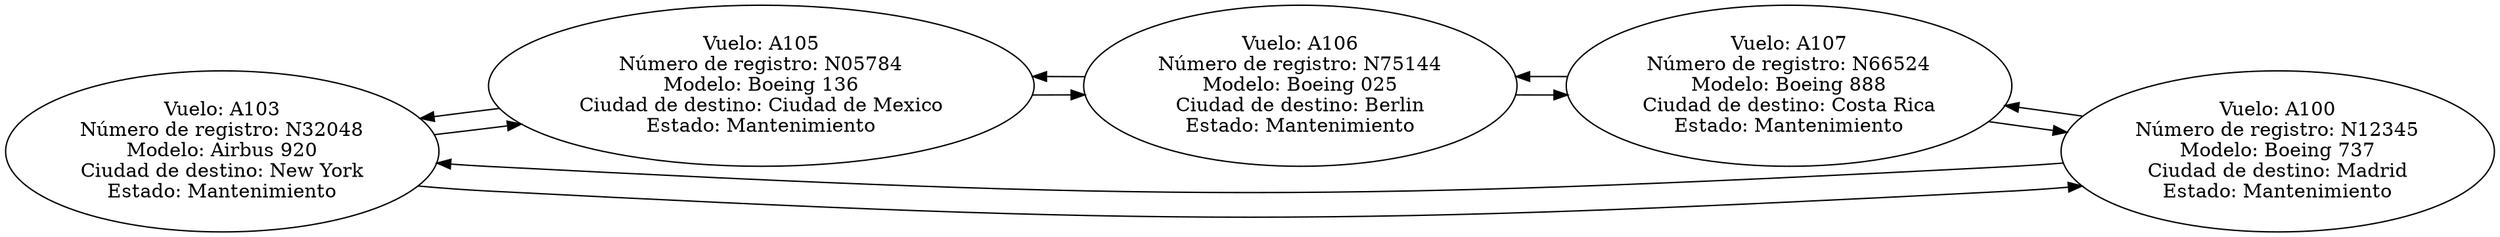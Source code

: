 digraph G {
  rankdir = LR;
  nodo0 [label="Vuelo: A103
Número de registro: N32048
Modelo: Airbus 920
Ciudad de destino: New York
Estado: Mantenimiento
"];
  nodo1 [label="Vuelo: A105
Número de registro: N05784
Modelo: Boeing 136
Ciudad de destino: Ciudad de Mexico
Estado: Mantenimiento
"];
  nodo2 [label="Vuelo: A106
Número de registro: N75144
Modelo: Boeing 025
Ciudad de destino: Berlin
Estado: Mantenimiento
"];
  nodo3 [label="Vuelo: A107
Número de registro: N66524
Modelo: Boeing 888
Ciudad de destino: Costa Rica
Estado: Mantenimiento
"];
  nodo4 [label="Vuelo: A100
Número de registro: N12345
Modelo: Boeing 737
Ciudad de destino: Madrid
Estado: Mantenimiento
"];
  nodo0 -> nodo1;
  nodo1 -> nodo0;
  nodo1 -> nodo2;
  nodo2 -> nodo1;
  nodo2 -> nodo3;
  nodo3 -> nodo2;
  nodo3 -> nodo4;
  nodo4 -> nodo3;
  nodo4 -> nodo0;
  nodo0 -> nodo4;
}
